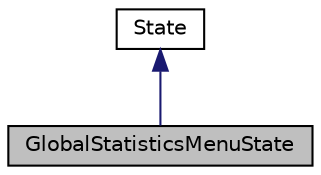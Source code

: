 digraph "GlobalStatisticsMenuState"
{
 // LATEX_PDF_SIZE
  edge [fontname="Helvetica",fontsize="10",labelfontname="Helvetica",labelfontsize="10"];
  node [fontname="Helvetica",fontsize="10",shape=record];
  Node1 [label="GlobalStatisticsMenuState",height=0.2,width=0.4,color="black", fillcolor="grey75", style="filled", fontcolor="black",tooltip="Class that represents the global statistics state for displaying and handling the global statistics o..."];
  Node2 -> Node1 [dir="back",color="midnightblue",fontsize="10",style="solid"];
  Node2 [label="State",height=0.2,width=0.4,color="black", fillcolor="white", style="filled",URL="$class_state.html",tooltip="Abstract base class representing an app state within the flight management system."];
}
